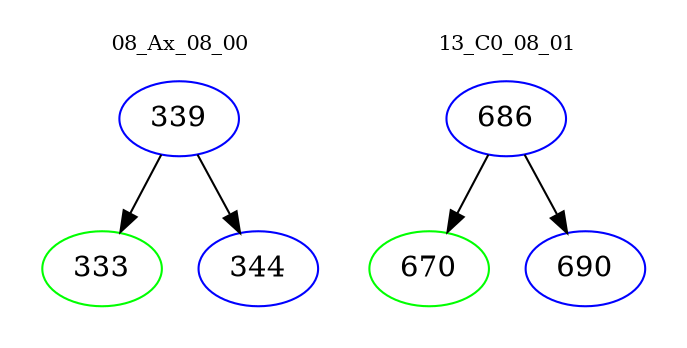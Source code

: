 digraph{
subgraph cluster_0 {
color = white
label = "08_Ax_08_00";
fontsize=10;
T0_339 [label="339", color="blue"]
T0_339 -> T0_333 [color="black"]
T0_333 [label="333", color="green"]
T0_339 -> T0_344 [color="black"]
T0_344 [label="344", color="blue"]
}
subgraph cluster_1 {
color = white
label = "13_C0_08_01";
fontsize=10;
T1_686 [label="686", color="blue"]
T1_686 -> T1_670 [color="black"]
T1_670 [label="670", color="green"]
T1_686 -> T1_690 [color="black"]
T1_690 [label="690", color="blue"]
}
}
